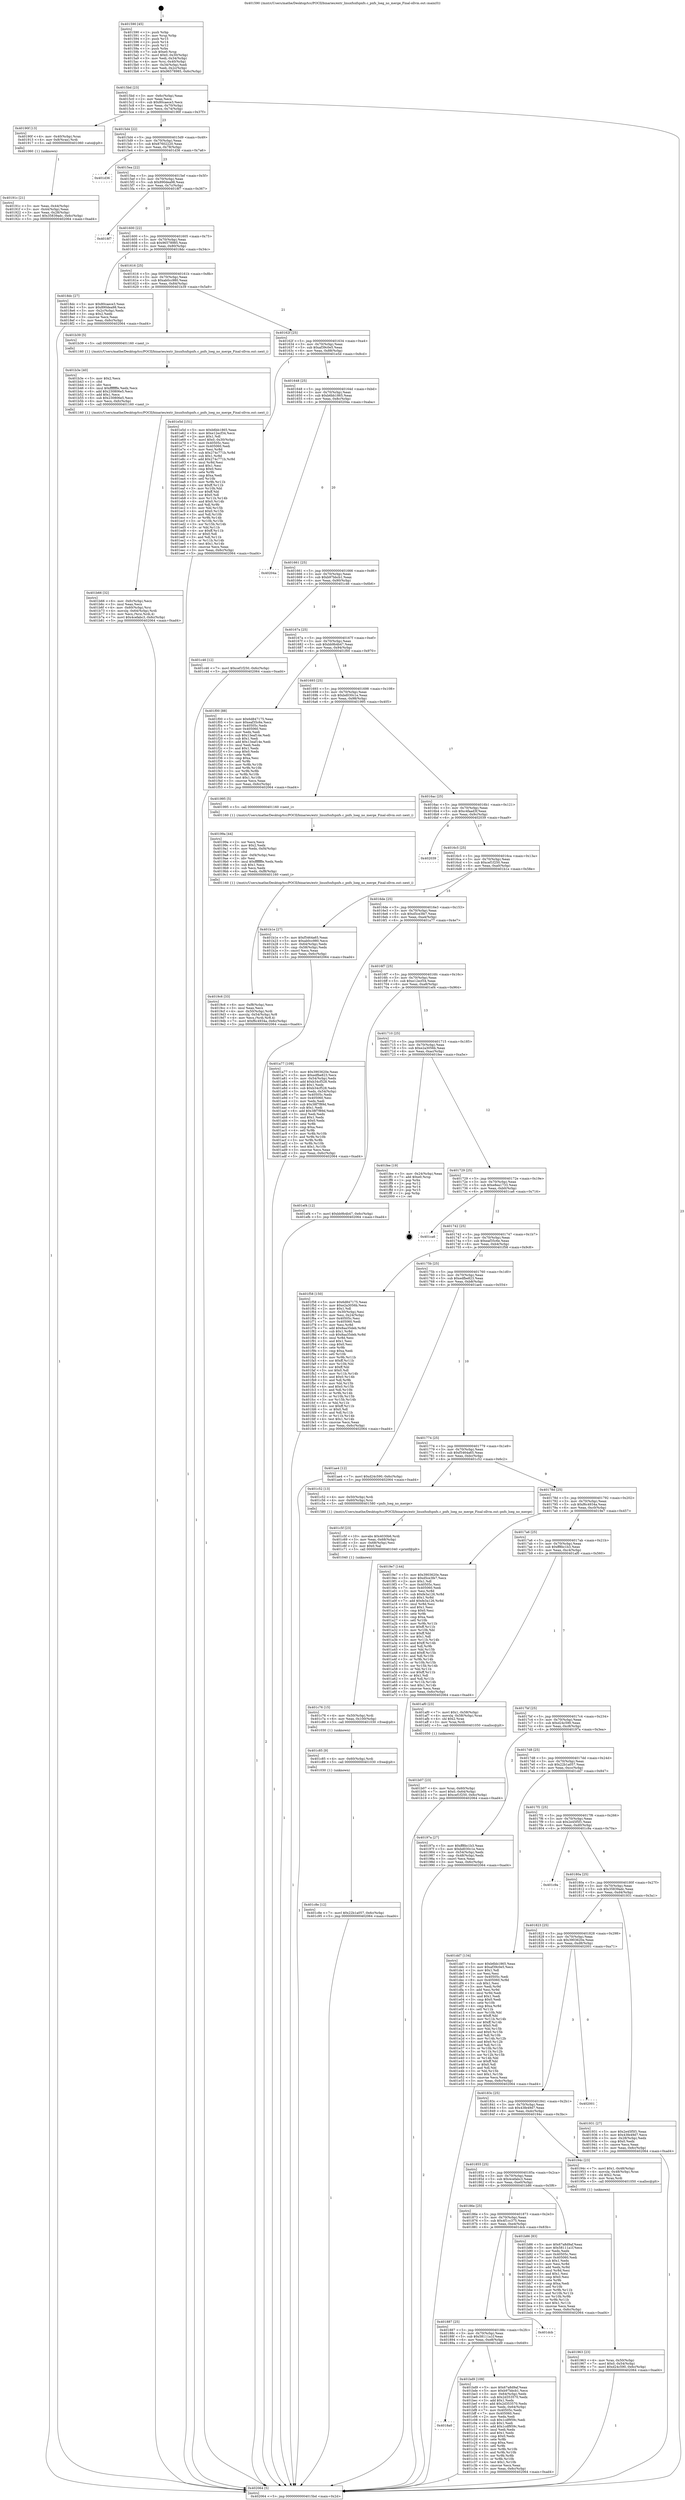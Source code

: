 digraph "0x401590" {
  label = "0x401590 (/mnt/c/Users/mathe/Desktop/tcc/POCII/binaries/extr_linuxfsnfspnfs.c_pnfs_lseg_no_merge_Final-ollvm.out::main(0))"
  labelloc = "t"
  node[shape=record]

  Entry [label="",width=0.3,height=0.3,shape=circle,fillcolor=black,style=filled]
  "0x4015bd" [label="{
     0x4015bd [23]\l
     | [instrs]\l
     &nbsp;&nbsp;0x4015bd \<+3\>: mov -0x6c(%rbp),%eax\l
     &nbsp;&nbsp;0x4015c0 \<+2\>: mov %eax,%ecx\l
     &nbsp;&nbsp;0x4015c2 \<+6\>: sub $0x80caece3,%ecx\l
     &nbsp;&nbsp;0x4015c8 \<+3\>: mov %eax,-0x70(%rbp)\l
     &nbsp;&nbsp;0x4015cb \<+3\>: mov %ecx,-0x74(%rbp)\l
     &nbsp;&nbsp;0x4015ce \<+6\>: je 000000000040190f \<main+0x37f\>\l
  }"]
  "0x40190f" [label="{
     0x40190f [13]\l
     | [instrs]\l
     &nbsp;&nbsp;0x40190f \<+4\>: mov -0x40(%rbp),%rax\l
     &nbsp;&nbsp;0x401913 \<+4\>: mov 0x8(%rax),%rdi\l
     &nbsp;&nbsp;0x401917 \<+5\>: call 0000000000401060 \<atoi@plt\>\l
     | [calls]\l
     &nbsp;&nbsp;0x401060 \{1\} (unknown)\l
  }"]
  "0x4015d4" [label="{
     0x4015d4 [22]\l
     | [instrs]\l
     &nbsp;&nbsp;0x4015d4 \<+5\>: jmp 00000000004015d9 \<main+0x49\>\l
     &nbsp;&nbsp;0x4015d9 \<+3\>: mov -0x70(%rbp),%eax\l
     &nbsp;&nbsp;0x4015dc \<+5\>: sub $0x87602220,%eax\l
     &nbsp;&nbsp;0x4015e1 \<+3\>: mov %eax,-0x78(%rbp)\l
     &nbsp;&nbsp;0x4015e4 \<+6\>: je 0000000000401d36 \<main+0x7a6\>\l
  }"]
  Exit [label="",width=0.3,height=0.3,shape=circle,fillcolor=black,style=filled,peripheries=2]
  "0x401d36" [label="{
     0x401d36\l
  }", style=dashed]
  "0x4015ea" [label="{
     0x4015ea [22]\l
     | [instrs]\l
     &nbsp;&nbsp;0x4015ea \<+5\>: jmp 00000000004015ef \<main+0x5f\>\l
     &nbsp;&nbsp;0x4015ef \<+3\>: mov -0x70(%rbp),%eax\l
     &nbsp;&nbsp;0x4015f2 \<+5\>: sub $0x890dea98,%eax\l
     &nbsp;&nbsp;0x4015f7 \<+3\>: mov %eax,-0x7c(%rbp)\l
     &nbsp;&nbsp;0x4015fa \<+6\>: je 00000000004018f7 \<main+0x367\>\l
  }"]
  "0x401c8e" [label="{
     0x401c8e [12]\l
     | [instrs]\l
     &nbsp;&nbsp;0x401c8e \<+7\>: movl $0x22b1a057,-0x6c(%rbp)\l
     &nbsp;&nbsp;0x401c95 \<+5\>: jmp 0000000000402064 \<main+0xad4\>\l
  }"]
  "0x4018f7" [label="{
     0x4018f7\l
  }", style=dashed]
  "0x401600" [label="{
     0x401600 [22]\l
     | [instrs]\l
     &nbsp;&nbsp;0x401600 \<+5\>: jmp 0000000000401605 \<main+0x75\>\l
     &nbsp;&nbsp;0x401605 \<+3\>: mov -0x70(%rbp),%eax\l
     &nbsp;&nbsp;0x401608 \<+5\>: sub $0x96578985,%eax\l
     &nbsp;&nbsp;0x40160d \<+3\>: mov %eax,-0x80(%rbp)\l
     &nbsp;&nbsp;0x401610 \<+6\>: je 00000000004018dc \<main+0x34c\>\l
  }"]
  "0x401c85" [label="{
     0x401c85 [9]\l
     | [instrs]\l
     &nbsp;&nbsp;0x401c85 \<+4\>: mov -0x60(%rbp),%rdi\l
     &nbsp;&nbsp;0x401c89 \<+5\>: call 0000000000401030 \<free@plt\>\l
     | [calls]\l
     &nbsp;&nbsp;0x401030 \{1\} (unknown)\l
  }"]
  "0x4018dc" [label="{
     0x4018dc [27]\l
     | [instrs]\l
     &nbsp;&nbsp;0x4018dc \<+5\>: mov $0x80caece3,%eax\l
     &nbsp;&nbsp;0x4018e1 \<+5\>: mov $0x890dea98,%ecx\l
     &nbsp;&nbsp;0x4018e6 \<+3\>: mov -0x2c(%rbp),%edx\l
     &nbsp;&nbsp;0x4018e9 \<+3\>: cmp $0x2,%edx\l
     &nbsp;&nbsp;0x4018ec \<+3\>: cmovne %ecx,%eax\l
     &nbsp;&nbsp;0x4018ef \<+3\>: mov %eax,-0x6c(%rbp)\l
     &nbsp;&nbsp;0x4018f2 \<+5\>: jmp 0000000000402064 \<main+0xad4\>\l
  }"]
  "0x401616" [label="{
     0x401616 [25]\l
     | [instrs]\l
     &nbsp;&nbsp;0x401616 \<+5\>: jmp 000000000040161b \<main+0x8b\>\l
     &nbsp;&nbsp;0x40161b \<+3\>: mov -0x70(%rbp),%eax\l
     &nbsp;&nbsp;0x40161e \<+5\>: sub $0xab0cc980,%eax\l
     &nbsp;&nbsp;0x401623 \<+6\>: mov %eax,-0x84(%rbp)\l
     &nbsp;&nbsp;0x401629 \<+6\>: je 0000000000401b39 \<main+0x5a9\>\l
  }"]
  "0x402064" [label="{
     0x402064 [5]\l
     | [instrs]\l
     &nbsp;&nbsp;0x402064 \<+5\>: jmp 00000000004015bd \<main+0x2d\>\l
  }"]
  "0x401590" [label="{
     0x401590 [45]\l
     | [instrs]\l
     &nbsp;&nbsp;0x401590 \<+1\>: push %rbp\l
     &nbsp;&nbsp;0x401591 \<+3\>: mov %rsp,%rbp\l
     &nbsp;&nbsp;0x401594 \<+2\>: push %r15\l
     &nbsp;&nbsp;0x401596 \<+2\>: push %r14\l
     &nbsp;&nbsp;0x401598 \<+2\>: push %r12\l
     &nbsp;&nbsp;0x40159a \<+1\>: push %rbx\l
     &nbsp;&nbsp;0x40159b \<+7\>: sub $0xe0,%rsp\l
     &nbsp;&nbsp;0x4015a2 \<+7\>: movl $0x0,-0x30(%rbp)\l
     &nbsp;&nbsp;0x4015a9 \<+3\>: mov %edi,-0x34(%rbp)\l
     &nbsp;&nbsp;0x4015ac \<+4\>: mov %rsi,-0x40(%rbp)\l
     &nbsp;&nbsp;0x4015b0 \<+3\>: mov -0x34(%rbp),%edi\l
     &nbsp;&nbsp;0x4015b3 \<+3\>: mov %edi,-0x2c(%rbp)\l
     &nbsp;&nbsp;0x4015b6 \<+7\>: movl $0x96578985,-0x6c(%rbp)\l
  }"]
  "0x40191c" [label="{
     0x40191c [21]\l
     | [instrs]\l
     &nbsp;&nbsp;0x40191c \<+3\>: mov %eax,-0x44(%rbp)\l
     &nbsp;&nbsp;0x40191f \<+3\>: mov -0x44(%rbp),%eax\l
     &nbsp;&nbsp;0x401922 \<+3\>: mov %eax,-0x28(%rbp)\l
     &nbsp;&nbsp;0x401925 \<+7\>: movl $0x35839adc,-0x6c(%rbp)\l
     &nbsp;&nbsp;0x40192c \<+5\>: jmp 0000000000402064 \<main+0xad4\>\l
  }"]
  "0x401c76" [label="{
     0x401c76 [15]\l
     | [instrs]\l
     &nbsp;&nbsp;0x401c76 \<+4\>: mov -0x50(%rbp),%rdi\l
     &nbsp;&nbsp;0x401c7a \<+6\>: mov %eax,-0x100(%rbp)\l
     &nbsp;&nbsp;0x401c80 \<+5\>: call 0000000000401030 \<free@plt\>\l
     | [calls]\l
     &nbsp;&nbsp;0x401030 \{1\} (unknown)\l
  }"]
  "0x401b39" [label="{
     0x401b39 [5]\l
     | [instrs]\l
     &nbsp;&nbsp;0x401b39 \<+5\>: call 0000000000401160 \<next_i\>\l
     | [calls]\l
     &nbsp;&nbsp;0x401160 \{1\} (/mnt/c/Users/mathe/Desktop/tcc/POCII/binaries/extr_linuxfsnfspnfs.c_pnfs_lseg_no_merge_Final-ollvm.out::next_i)\l
  }"]
  "0x40162f" [label="{
     0x40162f [25]\l
     | [instrs]\l
     &nbsp;&nbsp;0x40162f \<+5\>: jmp 0000000000401634 \<main+0xa4\>\l
     &nbsp;&nbsp;0x401634 \<+3\>: mov -0x70(%rbp),%eax\l
     &nbsp;&nbsp;0x401637 \<+5\>: sub $0xaf39c0e5,%eax\l
     &nbsp;&nbsp;0x40163c \<+6\>: mov %eax,-0x88(%rbp)\l
     &nbsp;&nbsp;0x401642 \<+6\>: je 0000000000401e5d \<main+0x8cd\>\l
  }"]
  "0x401c5f" [label="{
     0x401c5f [23]\l
     | [instrs]\l
     &nbsp;&nbsp;0x401c5f \<+10\>: movabs $0x4030b6,%rdi\l
     &nbsp;&nbsp;0x401c69 \<+3\>: mov %eax,-0x68(%rbp)\l
     &nbsp;&nbsp;0x401c6c \<+3\>: mov -0x68(%rbp),%esi\l
     &nbsp;&nbsp;0x401c6f \<+2\>: mov $0x0,%al\l
     &nbsp;&nbsp;0x401c71 \<+5\>: call 0000000000401040 \<printf@plt\>\l
     | [calls]\l
     &nbsp;&nbsp;0x401040 \{1\} (unknown)\l
  }"]
  "0x401e5d" [label="{
     0x401e5d [151]\l
     | [instrs]\l
     &nbsp;&nbsp;0x401e5d \<+5\>: mov $0xb6bb1865,%eax\l
     &nbsp;&nbsp;0x401e62 \<+5\>: mov $0xe12ecf34,%ecx\l
     &nbsp;&nbsp;0x401e67 \<+2\>: mov $0x1,%dl\l
     &nbsp;&nbsp;0x401e69 \<+7\>: movl $0x0,-0x30(%rbp)\l
     &nbsp;&nbsp;0x401e70 \<+7\>: mov 0x40505c,%esi\l
     &nbsp;&nbsp;0x401e77 \<+7\>: mov 0x405060,%edi\l
     &nbsp;&nbsp;0x401e7e \<+3\>: mov %esi,%r8d\l
     &nbsp;&nbsp;0x401e81 \<+7\>: sub $0x274c771b,%r8d\l
     &nbsp;&nbsp;0x401e88 \<+4\>: sub $0x1,%r8d\l
     &nbsp;&nbsp;0x401e8c \<+7\>: add $0x274c771b,%r8d\l
     &nbsp;&nbsp;0x401e93 \<+4\>: imul %r8d,%esi\l
     &nbsp;&nbsp;0x401e97 \<+3\>: and $0x1,%esi\l
     &nbsp;&nbsp;0x401e9a \<+3\>: cmp $0x0,%esi\l
     &nbsp;&nbsp;0x401e9d \<+4\>: sete %r9b\l
     &nbsp;&nbsp;0x401ea1 \<+3\>: cmp $0xa,%edi\l
     &nbsp;&nbsp;0x401ea4 \<+4\>: setl %r10b\l
     &nbsp;&nbsp;0x401ea8 \<+3\>: mov %r9b,%r11b\l
     &nbsp;&nbsp;0x401eab \<+4\>: xor $0xff,%r11b\l
     &nbsp;&nbsp;0x401eaf \<+3\>: mov %r10b,%bl\l
     &nbsp;&nbsp;0x401eb2 \<+3\>: xor $0xff,%bl\l
     &nbsp;&nbsp;0x401eb5 \<+3\>: xor $0x0,%dl\l
     &nbsp;&nbsp;0x401eb8 \<+3\>: mov %r11b,%r14b\l
     &nbsp;&nbsp;0x401ebb \<+4\>: and $0x0,%r14b\l
     &nbsp;&nbsp;0x401ebf \<+3\>: and %dl,%r9b\l
     &nbsp;&nbsp;0x401ec2 \<+3\>: mov %bl,%r15b\l
     &nbsp;&nbsp;0x401ec5 \<+4\>: and $0x0,%r15b\l
     &nbsp;&nbsp;0x401ec9 \<+3\>: and %dl,%r10b\l
     &nbsp;&nbsp;0x401ecc \<+3\>: or %r9b,%r14b\l
     &nbsp;&nbsp;0x401ecf \<+3\>: or %r10b,%r15b\l
     &nbsp;&nbsp;0x401ed2 \<+3\>: xor %r15b,%r14b\l
     &nbsp;&nbsp;0x401ed5 \<+3\>: or %bl,%r11b\l
     &nbsp;&nbsp;0x401ed8 \<+4\>: xor $0xff,%r11b\l
     &nbsp;&nbsp;0x401edc \<+3\>: or $0x0,%dl\l
     &nbsp;&nbsp;0x401edf \<+3\>: and %dl,%r11b\l
     &nbsp;&nbsp;0x401ee2 \<+3\>: or %r11b,%r14b\l
     &nbsp;&nbsp;0x401ee5 \<+4\>: test $0x1,%r14b\l
     &nbsp;&nbsp;0x401ee9 \<+3\>: cmovne %ecx,%eax\l
     &nbsp;&nbsp;0x401eec \<+3\>: mov %eax,-0x6c(%rbp)\l
     &nbsp;&nbsp;0x401eef \<+5\>: jmp 0000000000402064 \<main+0xad4\>\l
  }"]
  "0x401648" [label="{
     0x401648 [25]\l
     | [instrs]\l
     &nbsp;&nbsp;0x401648 \<+5\>: jmp 000000000040164d \<main+0xbd\>\l
     &nbsp;&nbsp;0x40164d \<+3\>: mov -0x70(%rbp),%eax\l
     &nbsp;&nbsp;0x401650 \<+5\>: sub $0xb6bb1865,%eax\l
     &nbsp;&nbsp;0x401655 \<+6\>: mov %eax,-0x8c(%rbp)\l
     &nbsp;&nbsp;0x40165b \<+6\>: je 000000000040204a \<main+0xaba\>\l
  }"]
  "0x4018a0" [label="{
     0x4018a0\l
  }", style=dashed]
  "0x40204a" [label="{
     0x40204a\l
  }", style=dashed]
  "0x401661" [label="{
     0x401661 [25]\l
     | [instrs]\l
     &nbsp;&nbsp;0x401661 \<+5\>: jmp 0000000000401666 \<main+0xd6\>\l
     &nbsp;&nbsp;0x401666 \<+3\>: mov -0x70(%rbp),%eax\l
     &nbsp;&nbsp;0x401669 \<+5\>: sub $0xb97bbcb1,%eax\l
     &nbsp;&nbsp;0x40166e \<+6\>: mov %eax,-0x90(%rbp)\l
     &nbsp;&nbsp;0x401674 \<+6\>: je 0000000000401c46 \<main+0x6b6\>\l
  }"]
  "0x401bd9" [label="{
     0x401bd9 [109]\l
     | [instrs]\l
     &nbsp;&nbsp;0x401bd9 \<+5\>: mov $0x67a8d9af,%eax\l
     &nbsp;&nbsp;0x401bde \<+5\>: mov $0xb97bbcb1,%ecx\l
     &nbsp;&nbsp;0x401be3 \<+3\>: mov -0x64(%rbp),%edx\l
     &nbsp;&nbsp;0x401be6 \<+6\>: sub $0x2d353570,%edx\l
     &nbsp;&nbsp;0x401bec \<+3\>: add $0x1,%edx\l
     &nbsp;&nbsp;0x401bef \<+6\>: add $0x2d353570,%edx\l
     &nbsp;&nbsp;0x401bf5 \<+3\>: mov %edx,-0x64(%rbp)\l
     &nbsp;&nbsp;0x401bf8 \<+7\>: mov 0x40505c,%edx\l
     &nbsp;&nbsp;0x401bff \<+7\>: mov 0x405060,%esi\l
     &nbsp;&nbsp;0x401c06 \<+2\>: mov %edx,%edi\l
     &nbsp;&nbsp;0x401c08 \<+6\>: sub $0x1cdf959c,%edi\l
     &nbsp;&nbsp;0x401c0e \<+3\>: sub $0x1,%edi\l
     &nbsp;&nbsp;0x401c11 \<+6\>: add $0x1cdf959c,%edi\l
     &nbsp;&nbsp;0x401c17 \<+3\>: imul %edi,%edx\l
     &nbsp;&nbsp;0x401c1a \<+3\>: and $0x1,%edx\l
     &nbsp;&nbsp;0x401c1d \<+3\>: cmp $0x0,%edx\l
     &nbsp;&nbsp;0x401c20 \<+4\>: sete %r8b\l
     &nbsp;&nbsp;0x401c24 \<+3\>: cmp $0xa,%esi\l
     &nbsp;&nbsp;0x401c27 \<+4\>: setl %r9b\l
     &nbsp;&nbsp;0x401c2b \<+3\>: mov %r8b,%r10b\l
     &nbsp;&nbsp;0x401c2e \<+3\>: and %r9b,%r10b\l
     &nbsp;&nbsp;0x401c31 \<+3\>: xor %r9b,%r8b\l
     &nbsp;&nbsp;0x401c34 \<+3\>: or %r8b,%r10b\l
     &nbsp;&nbsp;0x401c37 \<+4\>: test $0x1,%r10b\l
     &nbsp;&nbsp;0x401c3b \<+3\>: cmovne %ecx,%eax\l
     &nbsp;&nbsp;0x401c3e \<+3\>: mov %eax,-0x6c(%rbp)\l
     &nbsp;&nbsp;0x401c41 \<+5\>: jmp 0000000000402064 \<main+0xad4\>\l
  }"]
  "0x401c46" [label="{
     0x401c46 [12]\l
     | [instrs]\l
     &nbsp;&nbsp;0x401c46 \<+7\>: movl $0xcef1f250,-0x6c(%rbp)\l
     &nbsp;&nbsp;0x401c4d \<+5\>: jmp 0000000000402064 \<main+0xad4\>\l
  }"]
  "0x40167a" [label="{
     0x40167a [25]\l
     | [instrs]\l
     &nbsp;&nbsp;0x40167a \<+5\>: jmp 000000000040167f \<main+0xef\>\l
     &nbsp;&nbsp;0x40167f \<+3\>: mov -0x70(%rbp),%eax\l
     &nbsp;&nbsp;0x401682 \<+5\>: sub $0xbb9b4b47,%eax\l
     &nbsp;&nbsp;0x401687 \<+6\>: mov %eax,-0x94(%rbp)\l
     &nbsp;&nbsp;0x40168d \<+6\>: je 0000000000401f00 \<main+0x970\>\l
  }"]
  "0x401887" [label="{
     0x401887 [25]\l
     | [instrs]\l
     &nbsp;&nbsp;0x401887 \<+5\>: jmp 000000000040188c \<main+0x2fc\>\l
     &nbsp;&nbsp;0x40188c \<+3\>: mov -0x70(%rbp),%eax\l
     &nbsp;&nbsp;0x40188f \<+5\>: sub $0x58111a1f,%eax\l
     &nbsp;&nbsp;0x401894 \<+6\>: mov %eax,-0xe8(%rbp)\l
     &nbsp;&nbsp;0x40189a \<+6\>: je 0000000000401bd9 \<main+0x649\>\l
  }"]
  "0x401f00" [label="{
     0x401f00 [88]\l
     | [instrs]\l
     &nbsp;&nbsp;0x401f00 \<+5\>: mov $0x6d847175,%eax\l
     &nbsp;&nbsp;0x401f05 \<+5\>: mov $0xeaf35c6e,%ecx\l
     &nbsp;&nbsp;0x401f0a \<+7\>: mov 0x40505c,%edx\l
     &nbsp;&nbsp;0x401f11 \<+7\>: mov 0x405060,%esi\l
     &nbsp;&nbsp;0x401f18 \<+2\>: mov %edx,%edi\l
     &nbsp;&nbsp;0x401f1a \<+6\>: sub $0x13eaf14e,%edi\l
     &nbsp;&nbsp;0x401f20 \<+3\>: sub $0x1,%edi\l
     &nbsp;&nbsp;0x401f23 \<+6\>: add $0x13eaf14e,%edi\l
     &nbsp;&nbsp;0x401f29 \<+3\>: imul %edi,%edx\l
     &nbsp;&nbsp;0x401f2c \<+3\>: and $0x1,%edx\l
     &nbsp;&nbsp;0x401f2f \<+3\>: cmp $0x0,%edx\l
     &nbsp;&nbsp;0x401f32 \<+4\>: sete %r8b\l
     &nbsp;&nbsp;0x401f36 \<+3\>: cmp $0xa,%esi\l
     &nbsp;&nbsp;0x401f39 \<+4\>: setl %r9b\l
     &nbsp;&nbsp;0x401f3d \<+3\>: mov %r8b,%r10b\l
     &nbsp;&nbsp;0x401f40 \<+3\>: and %r9b,%r10b\l
     &nbsp;&nbsp;0x401f43 \<+3\>: xor %r9b,%r8b\l
     &nbsp;&nbsp;0x401f46 \<+3\>: or %r8b,%r10b\l
     &nbsp;&nbsp;0x401f49 \<+4\>: test $0x1,%r10b\l
     &nbsp;&nbsp;0x401f4d \<+3\>: cmovne %ecx,%eax\l
     &nbsp;&nbsp;0x401f50 \<+3\>: mov %eax,-0x6c(%rbp)\l
     &nbsp;&nbsp;0x401f53 \<+5\>: jmp 0000000000402064 \<main+0xad4\>\l
  }"]
  "0x401693" [label="{
     0x401693 [25]\l
     | [instrs]\l
     &nbsp;&nbsp;0x401693 \<+5\>: jmp 0000000000401698 \<main+0x108\>\l
     &nbsp;&nbsp;0x401698 \<+3\>: mov -0x70(%rbp),%eax\l
     &nbsp;&nbsp;0x40169b \<+5\>: sub $0xbd030c1e,%eax\l
     &nbsp;&nbsp;0x4016a0 \<+6\>: mov %eax,-0x98(%rbp)\l
     &nbsp;&nbsp;0x4016a6 \<+6\>: je 0000000000401995 \<main+0x405\>\l
  }"]
  "0x401dcb" [label="{
     0x401dcb\l
  }", style=dashed]
  "0x401995" [label="{
     0x401995 [5]\l
     | [instrs]\l
     &nbsp;&nbsp;0x401995 \<+5\>: call 0000000000401160 \<next_i\>\l
     | [calls]\l
     &nbsp;&nbsp;0x401160 \{1\} (/mnt/c/Users/mathe/Desktop/tcc/POCII/binaries/extr_linuxfsnfspnfs.c_pnfs_lseg_no_merge_Final-ollvm.out::next_i)\l
  }"]
  "0x4016ac" [label="{
     0x4016ac [25]\l
     | [instrs]\l
     &nbsp;&nbsp;0x4016ac \<+5\>: jmp 00000000004016b1 \<main+0x121\>\l
     &nbsp;&nbsp;0x4016b1 \<+3\>: mov -0x70(%rbp),%eax\l
     &nbsp;&nbsp;0x4016b4 \<+5\>: sub $0xc4faad3f,%eax\l
     &nbsp;&nbsp;0x4016b9 \<+6\>: mov %eax,-0x9c(%rbp)\l
     &nbsp;&nbsp;0x4016bf \<+6\>: je 0000000000402039 \<main+0xaa9\>\l
  }"]
  "0x40186e" [label="{
     0x40186e [25]\l
     | [instrs]\l
     &nbsp;&nbsp;0x40186e \<+5\>: jmp 0000000000401873 \<main+0x2e3\>\l
     &nbsp;&nbsp;0x401873 \<+3\>: mov -0x70(%rbp),%eax\l
     &nbsp;&nbsp;0x401876 \<+5\>: sub $0x4f1cc375,%eax\l
     &nbsp;&nbsp;0x40187b \<+6\>: mov %eax,-0xe4(%rbp)\l
     &nbsp;&nbsp;0x401881 \<+6\>: je 0000000000401dcb \<main+0x83b\>\l
  }"]
  "0x402039" [label="{
     0x402039\l
  }", style=dashed]
  "0x4016c5" [label="{
     0x4016c5 [25]\l
     | [instrs]\l
     &nbsp;&nbsp;0x4016c5 \<+5\>: jmp 00000000004016ca \<main+0x13a\>\l
     &nbsp;&nbsp;0x4016ca \<+3\>: mov -0x70(%rbp),%eax\l
     &nbsp;&nbsp;0x4016cd \<+5\>: sub $0xcef1f250,%eax\l
     &nbsp;&nbsp;0x4016d2 \<+6\>: mov %eax,-0xa0(%rbp)\l
     &nbsp;&nbsp;0x4016d8 \<+6\>: je 0000000000401b1e \<main+0x58e\>\l
  }"]
  "0x401b86" [label="{
     0x401b86 [83]\l
     | [instrs]\l
     &nbsp;&nbsp;0x401b86 \<+5\>: mov $0x67a8d9af,%eax\l
     &nbsp;&nbsp;0x401b8b \<+5\>: mov $0x58111a1f,%ecx\l
     &nbsp;&nbsp;0x401b90 \<+2\>: xor %edx,%edx\l
     &nbsp;&nbsp;0x401b92 \<+7\>: mov 0x40505c,%esi\l
     &nbsp;&nbsp;0x401b99 \<+7\>: mov 0x405060,%edi\l
     &nbsp;&nbsp;0x401ba0 \<+3\>: sub $0x1,%edx\l
     &nbsp;&nbsp;0x401ba3 \<+3\>: mov %esi,%r8d\l
     &nbsp;&nbsp;0x401ba6 \<+3\>: add %edx,%r8d\l
     &nbsp;&nbsp;0x401ba9 \<+4\>: imul %r8d,%esi\l
     &nbsp;&nbsp;0x401bad \<+3\>: and $0x1,%esi\l
     &nbsp;&nbsp;0x401bb0 \<+3\>: cmp $0x0,%esi\l
     &nbsp;&nbsp;0x401bb3 \<+4\>: sete %r9b\l
     &nbsp;&nbsp;0x401bb7 \<+3\>: cmp $0xa,%edi\l
     &nbsp;&nbsp;0x401bba \<+4\>: setl %r10b\l
     &nbsp;&nbsp;0x401bbe \<+3\>: mov %r9b,%r11b\l
     &nbsp;&nbsp;0x401bc1 \<+3\>: and %r10b,%r11b\l
     &nbsp;&nbsp;0x401bc4 \<+3\>: xor %r10b,%r9b\l
     &nbsp;&nbsp;0x401bc7 \<+3\>: or %r9b,%r11b\l
     &nbsp;&nbsp;0x401bca \<+4\>: test $0x1,%r11b\l
     &nbsp;&nbsp;0x401bce \<+3\>: cmovne %ecx,%eax\l
     &nbsp;&nbsp;0x401bd1 \<+3\>: mov %eax,-0x6c(%rbp)\l
     &nbsp;&nbsp;0x401bd4 \<+5\>: jmp 0000000000402064 \<main+0xad4\>\l
  }"]
  "0x401b1e" [label="{
     0x401b1e [27]\l
     | [instrs]\l
     &nbsp;&nbsp;0x401b1e \<+5\>: mov $0xf5464a65,%eax\l
     &nbsp;&nbsp;0x401b23 \<+5\>: mov $0xab0cc980,%ecx\l
     &nbsp;&nbsp;0x401b28 \<+3\>: mov -0x64(%rbp),%edx\l
     &nbsp;&nbsp;0x401b2b \<+3\>: cmp -0x58(%rbp),%edx\l
     &nbsp;&nbsp;0x401b2e \<+3\>: cmovl %ecx,%eax\l
     &nbsp;&nbsp;0x401b31 \<+3\>: mov %eax,-0x6c(%rbp)\l
     &nbsp;&nbsp;0x401b34 \<+5\>: jmp 0000000000402064 \<main+0xad4\>\l
  }"]
  "0x4016de" [label="{
     0x4016de [25]\l
     | [instrs]\l
     &nbsp;&nbsp;0x4016de \<+5\>: jmp 00000000004016e3 \<main+0x153\>\l
     &nbsp;&nbsp;0x4016e3 \<+3\>: mov -0x70(%rbp),%eax\l
     &nbsp;&nbsp;0x4016e6 \<+5\>: sub $0xd5ce3fe7,%eax\l
     &nbsp;&nbsp;0x4016eb \<+6\>: mov %eax,-0xa4(%rbp)\l
     &nbsp;&nbsp;0x4016f1 \<+6\>: je 0000000000401a77 \<main+0x4e7\>\l
  }"]
  "0x401b66" [label="{
     0x401b66 [32]\l
     | [instrs]\l
     &nbsp;&nbsp;0x401b66 \<+6\>: mov -0xfc(%rbp),%ecx\l
     &nbsp;&nbsp;0x401b6c \<+3\>: imul %eax,%ecx\l
     &nbsp;&nbsp;0x401b6f \<+4\>: mov -0x60(%rbp),%rsi\l
     &nbsp;&nbsp;0x401b73 \<+4\>: movslq -0x64(%rbp),%rdi\l
     &nbsp;&nbsp;0x401b77 \<+3\>: mov %ecx,(%rsi,%rdi,4)\l
     &nbsp;&nbsp;0x401b7a \<+7\>: movl $0x4cefabc3,-0x6c(%rbp)\l
     &nbsp;&nbsp;0x401b81 \<+5\>: jmp 0000000000402064 \<main+0xad4\>\l
  }"]
  "0x401a77" [label="{
     0x401a77 [109]\l
     | [instrs]\l
     &nbsp;&nbsp;0x401a77 \<+5\>: mov $0x3903620e,%eax\l
     &nbsp;&nbsp;0x401a7c \<+5\>: mov $0xedfbe823,%ecx\l
     &nbsp;&nbsp;0x401a81 \<+3\>: mov -0x54(%rbp),%edx\l
     &nbsp;&nbsp;0x401a84 \<+6\>: add $0xb34cf528,%edx\l
     &nbsp;&nbsp;0x401a8a \<+3\>: add $0x1,%edx\l
     &nbsp;&nbsp;0x401a8d \<+6\>: sub $0xb34cf528,%edx\l
     &nbsp;&nbsp;0x401a93 \<+3\>: mov %edx,-0x54(%rbp)\l
     &nbsp;&nbsp;0x401a96 \<+7\>: mov 0x40505c,%edx\l
     &nbsp;&nbsp;0x401a9d \<+7\>: mov 0x405060,%esi\l
     &nbsp;&nbsp;0x401aa4 \<+2\>: mov %edx,%edi\l
     &nbsp;&nbsp;0x401aa6 \<+6\>: sub $0x38f7f89d,%edi\l
     &nbsp;&nbsp;0x401aac \<+3\>: sub $0x1,%edi\l
     &nbsp;&nbsp;0x401aaf \<+6\>: add $0x38f7f89d,%edi\l
     &nbsp;&nbsp;0x401ab5 \<+3\>: imul %edi,%edx\l
     &nbsp;&nbsp;0x401ab8 \<+3\>: and $0x1,%edx\l
     &nbsp;&nbsp;0x401abb \<+3\>: cmp $0x0,%edx\l
     &nbsp;&nbsp;0x401abe \<+4\>: sete %r8b\l
     &nbsp;&nbsp;0x401ac2 \<+3\>: cmp $0xa,%esi\l
     &nbsp;&nbsp;0x401ac5 \<+4\>: setl %r9b\l
     &nbsp;&nbsp;0x401ac9 \<+3\>: mov %r8b,%r10b\l
     &nbsp;&nbsp;0x401acc \<+3\>: and %r9b,%r10b\l
     &nbsp;&nbsp;0x401acf \<+3\>: xor %r9b,%r8b\l
     &nbsp;&nbsp;0x401ad2 \<+3\>: or %r8b,%r10b\l
     &nbsp;&nbsp;0x401ad5 \<+4\>: test $0x1,%r10b\l
     &nbsp;&nbsp;0x401ad9 \<+3\>: cmovne %ecx,%eax\l
     &nbsp;&nbsp;0x401adc \<+3\>: mov %eax,-0x6c(%rbp)\l
     &nbsp;&nbsp;0x401adf \<+5\>: jmp 0000000000402064 \<main+0xad4\>\l
  }"]
  "0x4016f7" [label="{
     0x4016f7 [25]\l
     | [instrs]\l
     &nbsp;&nbsp;0x4016f7 \<+5\>: jmp 00000000004016fc \<main+0x16c\>\l
     &nbsp;&nbsp;0x4016fc \<+3\>: mov -0x70(%rbp),%eax\l
     &nbsp;&nbsp;0x4016ff \<+5\>: sub $0xe12ecf34,%eax\l
     &nbsp;&nbsp;0x401704 \<+6\>: mov %eax,-0xa8(%rbp)\l
     &nbsp;&nbsp;0x40170a \<+6\>: je 0000000000401ef4 \<main+0x964\>\l
  }"]
  "0x401b3e" [label="{
     0x401b3e [40]\l
     | [instrs]\l
     &nbsp;&nbsp;0x401b3e \<+5\>: mov $0x2,%ecx\l
     &nbsp;&nbsp;0x401b43 \<+1\>: cltd\l
     &nbsp;&nbsp;0x401b44 \<+2\>: idiv %ecx\l
     &nbsp;&nbsp;0x401b46 \<+6\>: imul $0xfffffffe,%edx,%ecx\l
     &nbsp;&nbsp;0x401b4c \<+6\>: add $0x230806e5,%ecx\l
     &nbsp;&nbsp;0x401b52 \<+3\>: add $0x1,%ecx\l
     &nbsp;&nbsp;0x401b55 \<+6\>: sub $0x230806e5,%ecx\l
     &nbsp;&nbsp;0x401b5b \<+6\>: mov %ecx,-0xfc(%rbp)\l
     &nbsp;&nbsp;0x401b61 \<+5\>: call 0000000000401160 \<next_i\>\l
     | [calls]\l
     &nbsp;&nbsp;0x401160 \{1\} (/mnt/c/Users/mathe/Desktop/tcc/POCII/binaries/extr_linuxfsnfspnfs.c_pnfs_lseg_no_merge_Final-ollvm.out::next_i)\l
  }"]
  "0x401ef4" [label="{
     0x401ef4 [12]\l
     | [instrs]\l
     &nbsp;&nbsp;0x401ef4 \<+7\>: movl $0xbb9b4b47,-0x6c(%rbp)\l
     &nbsp;&nbsp;0x401efb \<+5\>: jmp 0000000000402064 \<main+0xad4\>\l
  }"]
  "0x401710" [label="{
     0x401710 [25]\l
     | [instrs]\l
     &nbsp;&nbsp;0x401710 \<+5\>: jmp 0000000000401715 \<main+0x185\>\l
     &nbsp;&nbsp;0x401715 \<+3\>: mov -0x70(%rbp),%eax\l
     &nbsp;&nbsp;0x401718 \<+5\>: sub $0xe2a3056b,%eax\l
     &nbsp;&nbsp;0x40171d \<+6\>: mov %eax,-0xac(%rbp)\l
     &nbsp;&nbsp;0x401723 \<+6\>: je 0000000000401fee \<main+0xa5e\>\l
  }"]
  "0x401b07" [label="{
     0x401b07 [23]\l
     | [instrs]\l
     &nbsp;&nbsp;0x401b07 \<+4\>: mov %rax,-0x60(%rbp)\l
     &nbsp;&nbsp;0x401b0b \<+7\>: movl $0x0,-0x64(%rbp)\l
     &nbsp;&nbsp;0x401b12 \<+7\>: movl $0xcef1f250,-0x6c(%rbp)\l
     &nbsp;&nbsp;0x401b19 \<+5\>: jmp 0000000000402064 \<main+0xad4\>\l
  }"]
  "0x401fee" [label="{
     0x401fee [19]\l
     | [instrs]\l
     &nbsp;&nbsp;0x401fee \<+3\>: mov -0x24(%rbp),%eax\l
     &nbsp;&nbsp;0x401ff1 \<+7\>: add $0xe0,%rsp\l
     &nbsp;&nbsp;0x401ff8 \<+1\>: pop %rbx\l
     &nbsp;&nbsp;0x401ff9 \<+2\>: pop %r12\l
     &nbsp;&nbsp;0x401ffb \<+2\>: pop %r14\l
     &nbsp;&nbsp;0x401ffd \<+2\>: pop %r15\l
     &nbsp;&nbsp;0x401fff \<+1\>: pop %rbp\l
     &nbsp;&nbsp;0x402000 \<+1\>: ret\l
  }"]
  "0x401729" [label="{
     0x401729 [25]\l
     | [instrs]\l
     &nbsp;&nbsp;0x401729 \<+5\>: jmp 000000000040172e \<main+0x19e\>\l
     &nbsp;&nbsp;0x40172e \<+3\>: mov -0x70(%rbp),%eax\l
     &nbsp;&nbsp;0x401731 \<+5\>: sub $0xe8ea1733,%eax\l
     &nbsp;&nbsp;0x401736 \<+6\>: mov %eax,-0xb0(%rbp)\l
     &nbsp;&nbsp;0x40173c \<+6\>: je 0000000000401ca6 \<main+0x716\>\l
  }"]
  "0x4019c6" [label="{
     0x4019c6 [33]\l
     | [instrs]\l
     &nbsp;&nbsp;0x4019c6 \<+6\>: mov -0xf8(%rbp),%ecx\l
     &nbsp;&nbsp;0x4019cc \<+3\>: imul %eax,%ecx\l
     &nbsp;&nbsp;0x4019cf \<+4\>: mov -0x50(%rbp),%rdi\l
     &nbsp;&nbsp;0x4019d3 \<+4\>: movslq -0x54(%rbp),%r8\l
     &nbsp;&nbsp;0x4019d7 \<+4\>: mov %ecx,(%rdi,%r8,4)\l
     &nbsp;&nbsp;0x4019db \<+7\>: movl $0xf6c4934a,-0x6c(%rbp)\l
     &nbsp;&nbsp;0x4019e2 \<+5\>: jmp 0000000000402064 \<main+0xad4\>\l
  }"]
  "0x401ca6" [label="{
     0x401ca6\l
  }", style=dashed]
  "0x401742" [label="{
     0x401742 [25]\l
     | [instrs]\l
     &nbsp;&nbsp;0x401742 \<+5\>: jmp 0000000000401747 \<main+0x1b7\>\l
     &nbsp;&nbsp;0x401747 \<+3\>: mov -0x70(%rbp),%eax\l
     &nbsp;&nbsp;0x40174a \<+5\>: sub $0xeaf35c6e,%eax\l
     &nbsp;&nbsp;0x40174f \<+6\>: mov %eax,-0xb4(%rbp)\l
     &nbsp;&nbsp;0x401755 \<+6\>: je 0000000000401f58 \<main+0x9c8\>\l
  }"]
  "0x40199a" [label="{
     0x40199a [44]\l
     | [instrs]\l
     &nbsp;&nbsp;0x40199a \<+2\>: xor %ecx,%ecx\l
     &nbsp;&nbsp;0x40199c \<+5\>: mov $0x2,%edx\l
     &nbsp;&nbsp;0x4019a1 \<+6\>: mov %edx,-0xf4(%rbp)\l
     &nbsp;&nbsp;0x4019a7 \<+1\>: cltd\l
     &nbsp;&nbsp;0x4019a8 \<+6\>: mov -0xf4(%rbp),%esi\l
     &nbsp;&nbsp;0x4019ae \<+2\>: idiv %esi\l
     &nbsp;&nbsp;0x4019b0 \<+6\>: imul $0xfffffffe,%edx,%edx\l
     &nbsp;&nbsp;0x4019b6 \<+3\>: sub $0x1,%ecx\l
     &nbsp;&nbsp;0x4019b9 \<+2\>: sub %ecx,%edx\l
     &nbsp;&nbsp;0x4019bb \<+6\>: mov %edx,-0xf8(%rbp)\l
     &nbsp;&nbsp;0x4019c1 \<+5\>: call 0000000000401160 \<next_i\>\l
     | [calls]\l
     &nbsp;&nbsp;0x401160 \{1\} (/mnt/c/Users/mathe/Desktop/tcc/POCII/binaries/extr_linuxfsnfspnfs.c_pnfs_lseg_no_merge_Final-ollvm.out::next_i)\l
  }"]
  "0x401f58" [label="{
     0x401f58 [150]\l
     | [instrs]\l
     &nbsp;&nbsp;0x401f58 \<+5\>: mov $0x6d847175,%eax\l
     &nbsp;&nbsp;0x401f5d \<+5\>: mov $0xe2a3056b,%ecx\l
     &nbsp;&nbsp;0x401f62 \<+2\>: mov $0x1,%dl\l
     &nbsp;&nbsp;0x401f64 \<+3\>: mov -0x30(%rbp),%esi\l
     &nbsp;&nbsp;0x401f67 \<+3\>: mov %esi,-0x24(%rbp)\l
     &nbsp;&nbsp;0x401f6a \<+7\>: mov 0x40505c,%esi\l
     &nbsp;&nbsp;0x401f71 \<+7\>: mov 0x405060,%edi\l
     &nbsp;&nbsp;0x401f78 \<+3\>: mov %esi,%r8d\l
     &nbsp;&nbsp;0x401f7b \<+7\>: add $0x8aa35deb,%r8d\l
     &nbsp;&nbsp;0x401f82 \<+4\>: sub $0x1,%r8d\l
     &nbsp;&nbsp;0x401f86 \<+7\>: sub $0x8aa35deb,%r8d\l
     &nbsp;&nbsp;0x401f8d \<+4\>: imul %r8d,%esi\l
     &nbsp;&nbsp;0x401f91 \<+3\>: and $0x1,%esi\l
     &nbsp;&nbsp;0x401f94 \<+3\>: cmp $0x0,%esi\l
     &nbsp;&nbsp;0x401f97 \<+4\>: sete %r9b\l
     &nbsp;&nbsp;0x401f9b \<+3\>: cmp $0xa,%edi\l
     &nbsp;&nbsp;0x401f9e \<+4\>: setl %r10b\l
     &nbsp;&nbsp;0x401fa2 \<+3\>: mov %r9b,%r11b\l
     &nbsp;&nbsp;0x401fa5 \<+4\>: xor $0xff,%r11b\l
     &nbsp;&nbsp;0x401fa9 \<+3\>: mov %r10b,%bl\l
     &nbsp;&nbsp;0x401fac \<+3\>: xor $0xff,%bl\l
     &nbsp;&nbsp;0x401faf \<+3\>: xor $0x0,%dl\l
     &nbsp;&nbsp;0x401fb2 \<+3\>: mov %r11b,%r14b\l
     &nbsp;&nbsp;0x401fb5 \<+4\>: and $0x0,%r14b\l
     &nbsp;&nbsp;0x401fb9 \<+3\>: and %dl,%r9b\l
     &nbsp;&nbsp;0x401fbc \<+3\>: mov %bl,%r15b\l
     &nbsp;&nbsp;0x401fbf \<+4\>: and $0x0,%r15b\l
     &nbsp;&nbsp;0x401fc3 \<+3\>: and %dl,%r10b\l
     &nbsp;&nbsp;0x401fc6 \<+3\>: or %r9b,%r14b\l
     &nbsp;&nbsp;0x401fc9 \<+3\>: or %r10b,%r15b\l
     &nbsp;&nbsp;0x401fcc \<+3\>: xor %r15b,%r14b\l
     &nbsp;&nbsp;0x401fcf \<+3\>: or %bl,%r11b\l
     &nbsp;&nbsp;0x401fd2 \<+4\>: xor $0xff,%r11b\l
     &nbsp;&nbsp;0x401fd6 \<+3\>: or $0x0,%dl\l
     &nbsp;&nbsp;0x401fd9 \<+3\>: and %dl,%r11b\l
     &nbsp;&nbsp;0x401fdc \<+3\>: or %r11b,%r14b\l
     &nbsp;&nbsp;0x401fdf \<+4\>: test $0x1,%r14b\l
     &nbsp;&nbsp;0x401fe3 \<+3\>: cmovne %ecx,%eax\l
     &nbsp;&nbsp;0x401fe6 \<+3\>: mov %eax,-0x6c(%rbp)\l
     &nbsp;&nbsp;0x401fe9 \<+5\>: jmp 0000000000402064 \<main+0xad4\>\l
  }"]
  "0x40175b" [label="{
     0x40175b [25]\l
     | [instrs]\l
     &nbsp;&nbsp;0x40175b \<+5\>: jmp 0000000000401760 \<main+0x1d0\>\l
     &nbsp;&nbsp;0x401760 \<+3\>: mov -0x70(%rbp),%eax\l
     &nbsp;&nbsp;0x401763 \<+5\>: sub $0xedfbe823,%eax\l
     &nbsp;&nbsp;0x401768 \<+6\>: mov %eax,-0xb8(%rbp)\l
     &nbsp;&nbsp;0x40176e \<+6\>: je 0000000000401ae4 \<main+0x554\>\l
  }"]
  "0x401963" [label="{
     0x401963 [23]\l
     | [instrs]\l
     &nbsp;&nbsp;0x401963 \<+4\>: mov %rax,-0x50(%rbp)\l
     &nbsp;&nbsp;0x401967 \<+7\>: movl $0x0,-0x54(%rbp)\l
     &nbsp;&nbsp;0x40196e \<+7\>: movl $0xd24c590,-0x6c(%rbp)\l
     &nbsp;&nbsp;0x401975 \<+5\>: jmp 0000000000402064 \<main+0xad4\>\l
  }"]
  "0x401ae4" [label="{
     0x401ae4 [12]\l
     | [instrs]\l
     &nbsp;&nbsp;0x401ae4 \<+7\>: movl $0xd24c590,-0x6c(%rbp)\l
     &nbsp;&nbsp;0x401aeb \<+5\>: jmp 0000000000402064 \<main+0xad4\>\l
  }"]
  "0x401774" [label="{
     0x401774 [25]\l
     | [instrs]\l
     &nbsp;&nbsp;0x401774 \<+5\>: jmp 0000000000401779 \<main+0x1e9\>\l
     &nbsp;&nbsp;0x401779 \<+3\>: mov -0x70(%rbp),%eax\l
     &nbsp;&nbsp;0x40177c \<+5\>: sub $0xf5464a65,%eax\l
     &nbsp;&nbsp;0x401781 \<+6\>: mov %eax,-0xbc(%rbp)\l
     &nbsp;&nbsp;0x401787 \<+6\>: je 0000000000401c52 \<main+0x6c2\>\l
  }"]
  "0x401855" [label="{
     0x401855 [25]\l
     | [instrs]\l
     &nbsp;&nbsp;0x401855 \<+5\>: jmp 000000000040185a \<main+0x2ca\>\l
     &nbsp;&nbsp;0x40185a \<+3\>: mov -0x70(%rbp),%eax\l
     &nbsp;&nbsp;0x40185d \<+5\>: sub $0x4cefabc3,%eax\l
     &nbsp;&nbsp;0x401862 \<+6\>: mov %eax,-0xe0(%rbp)\l
     &nbsp;&nbsp;0x401868 \<+6\>: je 0000000000401b86 \<main+0x5f6\>\l
  }"]
  "0x401c52" [label="{
     0x401c52 [13]\l
     | [instrs]\l
     &nbsp;&nbsp;0x401c52 \<+4\>: mov -0x50(%rbp),%rdi\l
     &nbsp;&nbsp;0x401c56 \<+4\>: mov -0x60(%rbp),%rsi\l
     &nbsp;&nbsp;0x401c5a \<+5\>: call 0000000000401580 \<pnfs_lseg_no_merge\>\l
     | [calls]\l
     &nbsp;&nbsp;0x401580 \{1\} (/mnt/c/Users/mathe/Desktop/tcc/POCII/binaries/extr_linuxfsnfspnfs.c_pnfs_lseg_no_merge_Final-ollvm.out::pnfs_lseg_no_merge)\l
  }"]
  "0x40178d" [label="{
     0x40178d [25]\l
     | [instrs]\l
     &nbsp;&nbsp;0x40178d \<+5\>: jmp 0000000000401792 \<main+0x202\>\l
     &nbsp;&nbsp;0x401792 \<+3\>: mov -0x70(%rbp),%eax\l
     &nbsp;&nbsp;0x401795 \<+5\>: sub $0xf6c4934a,%eax\l
     &nbsp;&nbsp;0x40179a \<+6\>: mov %eax,-0xc0(%rbp)\l
     &nbsp;&nbsp;0x4017a0 \<+6\>: je 00000000004019e7 \<main+0x457\>\l
  }"]
  "0x40194c" [label="{
     0x40194c [23]\l
     | [instrs]\l
     &nbsp;&nbsp;0x40194c \<+7\>: movl $0x1,-0x48(%rbp)\l
     &nbsp;&nbsp;0x401953 \<+4\>: movslq -0x48(%rbp),%rax\l
     &nbsp;&nbsp;0x401957 \<+4\>: shl $0x2,%rax\l
     &nbsp;&nbsp;0x40195b \<+3\>: mov %rax,%rdi\l
     &nbsp;&nbsp;0x40195e \<+5\>: call 0000000000401050 \<malloc@plt\>\l
     | [calls]\l
     &nbsp;&nbsp;0x401050 \{1\} (unknown)\l
  }"]
  "0x4019e7" [label="{
     0x4019e7 [144]\l
     | [instrs]\l
     &nbsp;&nbsp;0x4019e7 \<+5\>: mov $0x3903620e,%eax\l
     &nbsp;&nbsp;0x4019ec \<+5\>: mov $0xd5ce3fe7,%ecx\l
     &nbsp;&nbsp;0x4019f1 \<+2\>: mov $0x1,%dl\l
     &nbsp;&nbsp;0x4019f3 \<+7\>: mov 0x40505c,%esi\l
     &nbsp;&nbsp;0x4019fa \<+7\>: mov 0x405060,%edi\l
     &nbsp;&nbsp;0x401a01 \<+3\>: mov %esi,%r8d\l
     &nbsp;&nbsp;0x401a04 \<+7\>: sub $0xfe3a126,%r8d\l
     &nbsp;&nbsp;0x401a0b \<+4\>: sub $0x1,%r8d\l
     &nbsp;&nbsp;0x401a0f \<+7\>: add $0xfe3a126,%r8d\l
     &nbsp;&nbsp;0x401a16 \<+4\>: imul %r8d,%esi\l
     &nbsp;&nbsp;0x401a1a \<+3\>: and $0x1,%esi\l
     &nbsp;&nbsp;0x401a1d \<+3\>: cmp $0x0,%esi\l
     &nbsp;&nbsp;0x401a20 \<+4\>: sete %r9b\l
     &nbsp;&nbsp;0x401a24 \<+3\>: cmp $0xa,%edi\l
     &nbsp;&nbsp;0x401a27 \<+4\>: setl %r10b\l
     &nbsp;&nbsp;0x401a2b \<+3\>: mov %r9b,%r11b\l
     &nbsp;&nbsp;0x401a2e \<+4\>: xor $0xff,%r11b\l
     &nbsp;&nbsp;0x401a32 \<+3\>: mov %r10b,%bl\l
     &nbsp;&nbsp;0x401a35 \<+3\>: xor $0xff,%bl\l
     &nbsp;&nbsp;0x401a38 \<+3\>: xor $0x1,%dl\l
     &nbsp;&nbsp;0x401a3b \<+3\>: mov %r11b,%r14b\l
     &nbsp;&nbsp;0x401a3e \<+4\>: and $0xff,%r14b\l
     &nbsp;&nbsp;0x401a42 \<+3\>: and %dl,%r9b\l
     &nbsp;&nbsp;0x401a45 \<+3\>: mov %bl,%r15b\l
     &nbsp;&nbsp;0x401a48 \<+4\>: and $0xff,%r15b\l
     &nbsp;&nbsp;0x401a4c \<+3\>: and %dl,%r10b\l
     &nbsp;&nbsp;0x401a4f \<+3\>: or %r9b,%r14b\l
     &nbsp;&nbsp;0x401a52 \<+3\>: or %r10b,%r15b\l
     &nbsp;&nbsp;0x401a55 \<+3\>: xor %r15b,%r14b\l
     &nbsp;&nbsp;0x401a58 \<+3\>: or %bl,%r11b\l
     &nbsp;&nbsp;0x401a5b \<+4\>: xor $0xff,%r11b\l
     &nbsp;&nbsp;0x401a5f \<+3\>: or $0x1,%dl\l
     &nbsp;&nbsp;0x401a62 \<+3\>: and %dl,%r11b\l
     &nbsp;&nbsp;0x401a65 \<+3\>: or %r11b,%r14b\l
     &nbsp;&nbsp;0x401a68 \<+4\>: test $0x1,%r14b\l
     &nbsp;&nbsp;0x401a6c \<+3\>: cmovne %ecx,%eax\l
     &nbsp;&nbsp;0x401a6f \<+3\>: mov %eax,-0x6c(%rbp)\l
     &nbsp;&nbsp;0x401a72 \<+5\>: jmp 0000000000402064 \<main+0xad4\>\l
  }"]
  "0x4017a6" [label="{
     0x4017a6 [25]\l
     | [instrs]\l
     &nbsp;&nbsp;0x4017a6 \<+5\>: jmp 00000000004017ab \<main+0x21b\>\l
     &nbsp;&nbsp;0x4017ab \<+3\>: mov -0x70(%rbp),%eax\l
     &nbsp;&nbsp;0x4017ae \<+5\>: sub $0xff8bc1b3,%eax\l
     &nbsp;&nbsp;0x4017b3 \<+6\>: mov %eax,-0xc4(%rbp)\l
     &nbsp;&nbsp;0x4017b9 \<+6\>: je 0000000000401af0 \<main+0x560\>\l
  }"]
  "0x40183c" [label="{
     0x40183c [25]\l
     | [instrs]\l
     &nbsp;&nbsp;0x40183c \<+5\>: jmp 0000000000401841 \<main+0x2b1\>\l
     &nbsp;&nbsp;0x401841 \<+3\>: mov -0x70(%rbp),%eax\l
     &nbsp;&nbsp;0x401844 \<+5\>: sub $0x43fe49d7,%eax\l
     &nbsp;&nbsp;0x401849 \<+6\>: mov %eax,-0xdc(%rbp)\l
     &nbsp;&nbsp;0x40184f \<+6\>: je 000000000040194c \<main+0x3bc\>\l
  }"]
  "0x401af0" [label="{
     0x401af0 [23]\l
     | [instrs]\l
     &nbsp;&nbsp;0x401af0 \<+7\>: movl $0x1,-0x58(%rbp)\l
     &nbsp;&nbsp;0x401af7 \<+4\>: movslq -0x58(%rbp),%rax\l
     &nbsp;&nbsp;0x401afb \<+4\>: shl $0x2,%rax\l
     &nbsp;&nbsp;0x401aff \<+3\>: mov %rax,%rdi\l
     &nbsp;&nbsp;0x401b02 \<+5\>: call 0000000000401050 \<malloc@plt\>\l
     | [calls]\l
     &nbsp;&nbsp;0x401050 \{1\} (unknown)\l
  }"]
  "0x4017bf" [label="{
     0x4017bf [25]\l
     | [instrs]\l
     &nbsp;&nbsp;0x4017bf \<+5\>: jmp 00000000004017c4 \<main+0x234\>\l
     &nbsp;&nbsp;0x4017c4 \<+3\>: mov -0x70(%rbp),%eax\l
     &nbsp;&nbsp;0x4017c7 \<+5\>: sub $0xd24c590,%eax\l
     &nbsp;&nbsp;0x4017cc \<+6\>: mov %eax,-0xc8(%rbp)\l
     &nbsp;&nbsp;0x4017d2 \<+6\>: je 000000000040197a \<main+0x3ea\>\l
  }"]
  "0x402001" [label="{
     0x402001\l
  }", style=dashed]
  "0x40197a" [label="{
     0x40197a [27]\l
     | [instrs]\l
     &nbsp;&nbsp;0x40197a \<+5\>: mov $0xff8bc1b3,%eax\l
     &nbsp;&nbsp;0x40197f \<+5\>: mov $0xbd030c1e,%ecx\l
     &nbsp;&nbsp;0x401984 \<+3\>: mov -0x54(%rbp),%edx\l
     &nbsp;&nbsp;0x401987 \<+3\>: cmp -0x48(%rbp),%edx\l
     &nbsp;&nbsp;0x40198a \<+3\>: cmovl %ecx,%eax\l
     &nbsp;&nbsp;0x40198d \<+3\>: mov %eax,-0x6c(%rbp)\l
     &nbsp;&nbsp;0x401990 \<+5\>: jmp 0000000000402064 \<main+0xad4\>\l
  }"]
  "0x4017d8" [label="{
     0x4017d8 [25]\l
     | [instrs]\l
     &nbsp;&nbsp;0x4017d8 \<+5\>: jmp 00000000004017dd \<main+0x24d\>\l
     &nbsp;&nbsp;0x4017dd \<+3\>: mov -0x70(%rbp),%eax\l
     &nbsp;&nbsp;0x4017e0 \<+5\>: sub $0x22b1a057,%eax\l
     &nbsp;&nbsp;0x4017e5 \<+6\>: mov %eax,-0xcc(%rbp)\l
     &nbsp;&nbsp;0x4017eb \<+6\>: je 0000000000401dd7 \<main+0x847\>\l
  }"]
  "0x401823" [label="{
     0x401823 [25]\l
     | [instrs]\l
     &nbsp;&nbsp;0x401823 \<+5\>: jmp 0000000000401828 \<main+0x298\>\l
     &nbsp;&nbsp;0x401828 \<+3\>: mov -0x70(%rbp),%eax\l
     &nbsp;&nbsp;0x40182b \<+5\>: sub $0x3903620e,%eax\l
     &nbsp;&nbsp;0x401830 \<+6\>: mov %eax,-0xd8(%rbp)\l
     &nbsp;&nbsp;0x401836 \<+6\>: je 0000000000402001 \<main+0xa71\>\l
  }"]
  "0x401dd7" [label="{
     0x401dd7 [134]\l
     | [instrs]\l
     &nbsp;&nbsp;0x401dd7 \<+5\>: mov $0xb6bb1865,%eax\l
     &nbsp;&nbsp;0x401ddc \<+5\>: mov $0xaf39c0e5,%ecx\l
     &nbsp;&nbsp;0x401de1 \<+2\>: mov $0x1,%dl\l
     &nbsp;&nbsp;0x401de3 \<+2\>: xor %esi,%esi\l
     &nbsp;&nbsp;0x401de5 \<+7\>: mov 0x40505c,%edi\l
     &nbsp;&nbsp;0x401dec \<+8\>: mov 0x405060,%r8d\l
     &nbsp;&nbsp;0x401df4 \<+3\>: sub $0x1,%esi\l
     &nbsp;&nbsp;0x401df7 \<+3\>: mov %edi,%r9d\l
     &nbsp;&nbsp;0x401dfa \<+3\>: add %esi,%r9d\l
     &nbsp;&nbsp;0x401dfd \<+4\>: imul %r9d,%edi\l
     &nbsp;&nbsp;0x401e01 \<+3\>: and $0x1,%edi\l
     &nbsp;&nbsp;0x401e04 \<+3\>: cmp $0x0,%edi\l
     &nbsp;&nbsp;0x401e07 \<+4\>: sete %r10b\l
     &nbsp;&nbsp;0x401e0b \<+4\>: cmp $0xa,%r8d\l
     &nbsp;&nbsp;0x401e0f \<+4\>: setl %r11b\l
     &nbsp;&nbsp;0x401e13 \<+3\>: mov %r10b,%bl\l
     &nbsp;&nbsp;0x401e16 \<+3\>: xor $0xff,%bl\l
     &nbsp;&nbsp;0x401e19 \<+3\>: mov %r11b,%r14b\l
     &nbsp;&nbsp;0x401e1c \<+4\>: xor $0xff,%r14b\l
     &nbsp;&nbsp;0x401e20 \<+3\>: xor $0x0,%dl\l
     &nbsp;&nbsp;0x401e23 \<+3\>: mov %bl,%r15b\l
     &nbsp;&nbsp;0x401e26 \<+4\>: and $0x0,%r15b\l
     &nbsp;&nbsp;0x401e2a \<+3\>: and %dl,%r10b\l
     &nbsp;&nbsp;0x401e2d \<+3\>: mov %r14b,%r12b\l
     &nbsp;&nbsp;0x401e30 \<+4\>: and $0x0,%r12b\l
     &nbsp;&nbsp;0x401e34 \<+3\>: and %dl,%r11b\l
     &nbsp;&nbsp;0x401e37 \<+3\>: or %r10b,%r15b\l
     &nbsp;&nbsp;0x401e3a \<+3\>: or %r11b,%r12b\l
     &nbsp;&nbsp;0x401e3d \<+3\>: xor %r12b,%r15b\l
     &nbsp;&nbsp;0x401e40 \<+3\>: or %r14b,%bl\l
     &nbsp;&nbsp;0x401e43 \<+3\>: xor $0xff,%bl\l
     &nbsp;&nbsp;0x401e46 \<+3\>: or $0x0,%dl\l
     &nbsp;&nbsp;0x401e49 \<+2\>: and %dl,%bl\l
     &nbsp;&nbsp;0x401e4b \<+3\>: or %bl,%r15b\l
     &nbsp;&nbsp;0x401e4e \<+4\>: test $0x1,%r15b\l
     &nbsp;&nbsp;0x401e52 \<+3\>: cmovne %ecx,%eax\l
     &nbsp;&nbsp;0x401e55 \<+3\>: mov %eax,-0x6c(%rbp)\l
     &nbsp;&nbsp;0x401e58 \<+5\>: jmp 0000000000402064 \<main+0xad4\>\l
  }"]
  "0x4017f1" [label="{
     0x4017f1 [25]\l
     | [instrs]\l
     &nbsp;&nbsp;0x4017f1 \<+5\>: jmp 00000000004017f6 \<main+0x266\>\l
     &nbsp;&nbsp;0x4017f6 \<+3\>: mov -0x70(%rbp),%eax\l
     &nbsp;&nbsp;0x4017f9 \<+5\>: sub $0x2e45f5f1,%eax\l
     &nbsp;&nbsp;0x4017fe \<+6\>: mov %eax,-0xd0(%rbp)\l
     &nbsp;&nbsp;0x401804 \<+6\>: je 0000000000401c9a \<main+0x70a\>\l
  }"]
  "0x401931" [label="{
     0x401931 [27]\l
     | [instrs]\l
     &nbsp;&nbsp;0x401931 \<+5\>: mov $0x2e45f5f1,%eax\l
     &nbsp;&nbsp;0x401936 \<+5\>: mov $0x43fe49d7,%ecx\l
     &nbsp;&nbsp;0x40193b \<+3\>: mov -0x28(%rbp),%edx\l
     &nbsp;&nbsp;0x40193e \<+3\>: cmp $0x0,%edx\l
     &nbsp;&nbsp;0x401941 \<+3\>: cmove %ecx,%eax\l
     &nbsp;&nbsp;0x401944 \<+3\>: mov %eax,-0x6c(%rbp)\l
     &nbsp;&nbsp;0x401947 \<+5\>: jmp 0000000000402064 \<main+0xad4\>\l
  }"]
  "0x401c9a" [label="{
     0x401c9a\l
  }", style=dashed]
  "0x40180a" [label="{
     0x40180a [25]\l
     | [instrs]\l
     &nbsp;&nbsp;0x40180a \<+5\>: jmp 000000000040180f \<main+0x27f\>\l
     &nbsp;&nbsp;0x40180f \<+3\>: mov -0x70(%rbp),%eax\l
     &nbsp;&nbsp;0x401812 \<+5\>: sub $0x35839adc,%eax\l
     &nbsp;&nbsp;0x401817 \<+6\>: mov %eax,-0xd4(%rbp)\l
     &nbsp;&nbsp;0x40181d \<+6\>: je 0000000000401931 \<main+0x3a1\>\l
  }"]
  Entry -> "0x401590" [label=" 1"]
  "0x4015bd" -> "0x40190f" [label=" 1"]
  "0x4015bd" -> "0x4015d4" [label=" 23"]
  "0x401fee" -> Exit [label=" 1"]
  "0x4015d4" -> "0x401d36" [label=" 0"]
  "0x4015d4" -> "0x4015ea" [label=" 23"]
  "0x401f58" -> "0x402064" [label=" 1"]
  "0x4015ea" -> "0x4018f7" [label=" 0"]
  "0x4015ea" -> "0x401600" [label=" 23"]
  "0x401f00" -> "0x402064" [label=" 1"]
  "0x401600" -> "0x4018dc" [label=" 1"]
  "0x401600" -> "0x401616" [label=" 22"]
  "0x4018dc" -> "0x402064" [label=" 1"]
  "0x401590" -> "0x4015bd" [label=" 1"]
  "0x402064" -> "0x4015bd" [label=" 23"]
  "0x40190f" -> "0x40191c" [label=" 1"]
  "0x40191c" -> "0x402064" [label=" 1"]
  "0x401ef4" -> "0x402064" [label=" 1"]
  "0x401616" -> "0x401b39" [label=" 1"]
  "0x401616" -> "0x40162f" [label=" 21"]
  "0x401e5d" -> "0x402064" [label=" 1"]
  "0x40162f" -> "0x401e5d" [label=" 1"]
  "0x40162f" -> "0x401648" [label=" 20"]
  "0x401dd7" -> "0x402064" [label=" 1"]
  "0x401648" -> "0x40204a" [label=" 0"]
  "0x401648" -> "0x401661" [label=" 20"]
  "0x401c8e" -> "0x402064" [label=" 1"]
  "0x401661" -> "0x401c46" [label=" 1"]
  "0x401661" -> "0x40167a" [label=" 19"]
  "0x401c85" -> "0x401c8e" [label=" 1"]
  "0x40167a" -> "0x401f00" [label=" 1"]
  "0x40167a" -> "0x401693" [label=" 18"]
  "0x401c5f" -> "0x401c76" [label=" 1"]
  "0x401693" -> "0x401995" [label=" 1"]
  "0x401693" -> "0x4016ac" [label=" 17"]
  "0x401c52" -> "0x401c5f" [label=" 1"]
  "0x4016ac" -> "0x402039" [label=" 0"]
  "0x4016ac" -> "0x4016c5" [label=" 17"]
  "0x401bd9" -> "0x402064" [label=" 1"]
  "0x4016c5" -> "0x401b1e" [label=" 2"]
  "0x4016c5" -> "0x4016de" [label=" 15"]
  "0x401887" -> "0x4018a0" [label=" 0"]
  "0x4016de" -> "0x401a77" [label=" 1"]
  "0x4016de" -> "0x4016f7" [label=" 14"]
  "0x401c76" -> "0x401c85" [label=" 1"]
  "0x4016f7" -> "0x401ef4" [label=" 1"]
  "0x4016f7" -> "0x401710" [label=" 13"]
  "0x40186e" -> "0x401887" [label=" 1"]
  "0x401710" -> "0x401fee" [label=" 1"]
  "0x401710" -> "0x401729" [label=" 12"]
  "0x40186e" -> "0x401dcb" [label=" 0"]
  "0x401729" -> "0x401ca6" [label=" 0"]
  "0x401729" -> "0x401742" [label=" 12"]
  "0x401c46" -> "0x402064" [label=" 1"]
  "0x401742" -> "0x401f58" [label=" 1"]
  "0x401742" -> "0x40175b" [label=" 11"]
  "0x401b86" -> "0x402064" [label=" 1"]
  "0x40175b" -> "0x401ae4" [label=" 1"]
  "0x40175b" -> "0x401774" [label=" 10"]
  "0x401855" -> "0x40186e" [label=" 1"]
  "0x401774" -> "0x401c52" [label=" 1"]
  "0x401774" -> "0x40178d" [label=" 9"]
  "0x401855" -> "0x401b86" [label=" 1"]
  "0x40178d" -> "0x4019e7" [label=" 1"]
  "0x40178d" -> "0x4017a6" [label=" 8"]
  "0x401887" -> "0x401bd9" [label=" 1"]
  "0x4017a6" -> "0x401af0" [label=" 1"]
  "0x4017a6" -> "0x4017bf" [label=" 7"]
  "0x401b3e" -> "0x401b66" [label=" 1"]
  "0x4017bf" -> "0x40197a" [label=" 2"]
  "0x4017bf" -> "0x4017d8" [label=" 5"]
  "0x401b39" -> "0x401b3e" [label=" 1"]
  "0x4017d8" -> "0x401dd7" [label=" 1"]
  "0x4017d8" -> "0x4017f1" [label=" 4"]
  "0x401b07" -> "0x402064" [label=" 1"]
  "0x4017f1" -> "0x401c9a" [label=" 0"]
  "0x4017f1" -> "0x40180a" [label=" 4"]
  "0x401af0" -> "0x401b07" [label=" 1"]
  "0x40180a" -> "0x401931" [label=" 1"]
  "0x40180a" -> "0x401823" [label=" 3"]
  "0x401931" -> "0x402064" [label=" 1"]
  "0x401b1e" -> "0x402064" [label=" 2"]
  "0x401823" -> "0x402001" [label=" 0"]
  "0x401823" -> "0x40183c" [label=" 3"]
  "0x401b66" -> "0x402064" [label=" 1"]
  "0x40183c" -> "0x40194c" [label=" 1"]
  "0x40183c" -> "0x401855" [label=" 2"]
  "0x40194c" -> "0x401963" [label=" 1"]
  "0x401963" -> "0x402064" [label=" 1"]
  "0x40197a" -> "0x402064" [label=" 2"]
  "0x401995" -> "0x40199a" [label=" 1"]
  "0x40199a" -> "0x4019c6" [label=" 1"]
  "0x4019c6" -> "0x402064" [label=" 1"]
  "0x4019e7" -> "0x402064" [label=" 1"]
  "0x401a77" -> "0x402064" [label=" 1"]
  "0x401ae4" -> "0x402064" [label=" 1"]
}
